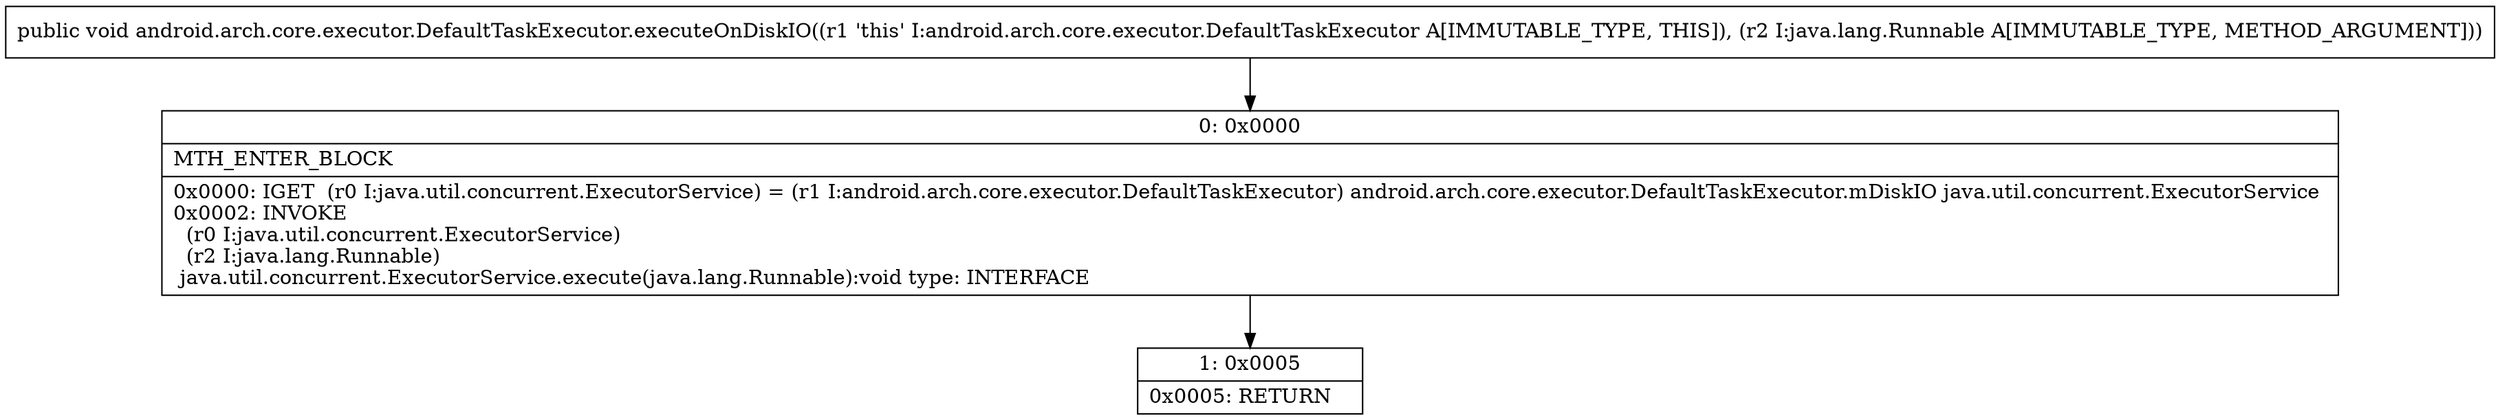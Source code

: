 digraph "CFG forandroid.arch.core.executor.DefaultTaskExecutor.executeOnDiskIO(Ljava\/lang\/Runnable;)V" {
Node_0 [shape=record,label="{0\:\ 0x0000|MTH_ENTER_BLOCK\l|0x0000: IGET  (r0 I:java.util.concurrent.ExecutorService) = (r1 I:android.arch.core.executor.DefaultTaskExecutor) android.arch.core.executor.DefaultTaskExecutor.mDiskIO java.util.concurrent.ExecutorService \l0x0002: INVOKE  \l  (r0 I:java.util.concurrent.ExecutorService)\l  (r2 I:java.lang.Runnable)\l java.util.concurrent.ExecutorService.execute(java.lang.Runnable):void type: INTERFACE \l}"];
Node_1 [shape=record,label="{1\:\ 0x0005|0x0005: RETURN   \l}"];
MethodNode[shape=record,label="{public void android.arch.core.executor.DefaultTaskExecutor.executeOnDiskIO((r1 'this' I:android.arch.core.executor.DefaultTaskExecutor A[IMMUTABLE_TYPE, THIS]), (r2 I:java.lang.Runnable A[IMMUTABLE_TYPE, METHOD_ARGUMENT])) }"];
MethodNode -> Node_0;
Node_0 -> Node_1;
}

